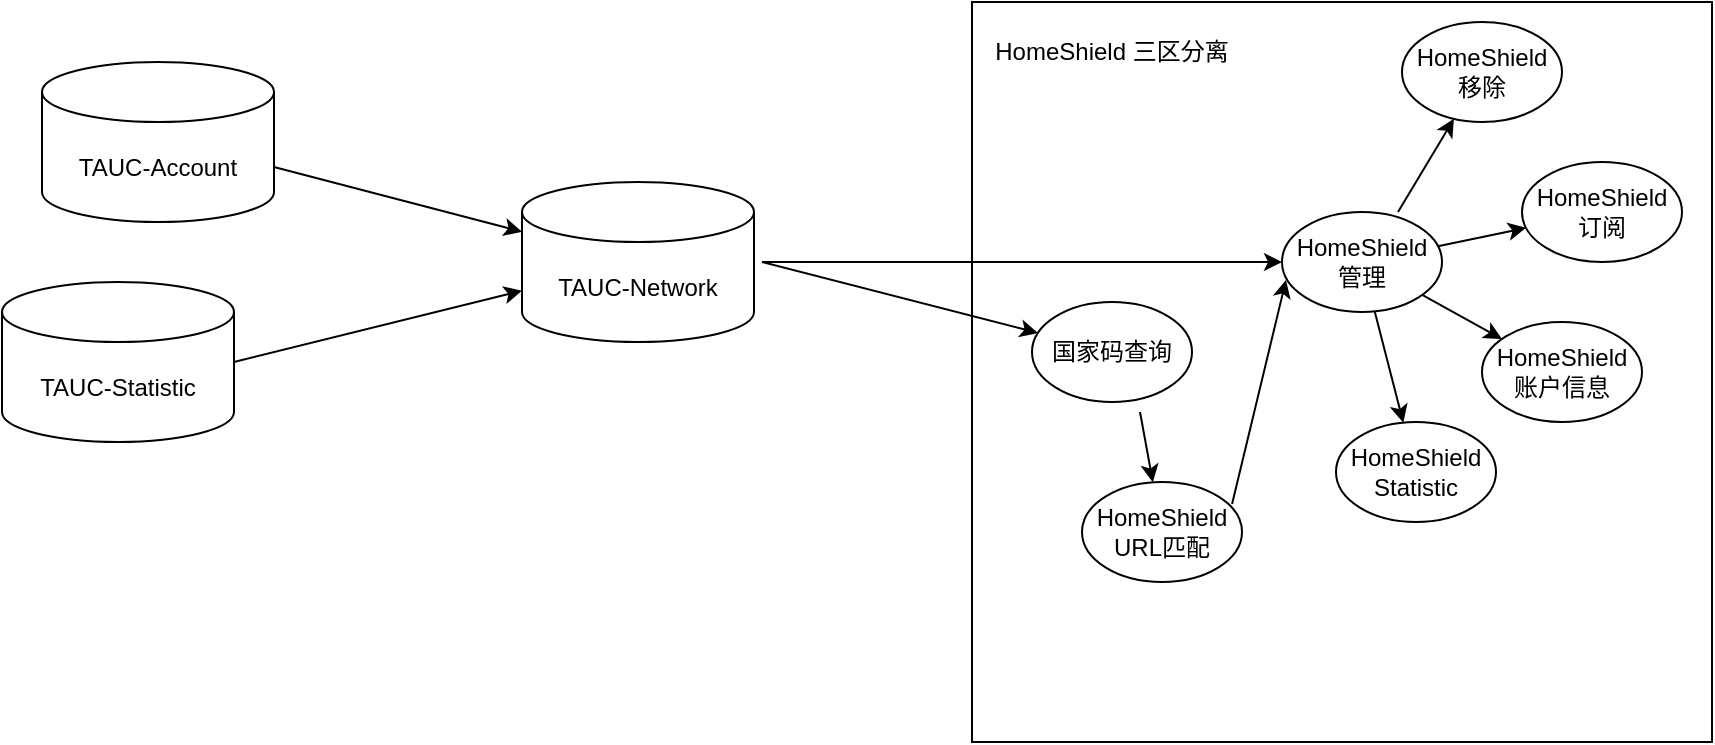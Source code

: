 <mxfile version="21.5.0" type="github">
  <diagram id="C5RBs43oDa-KdzZeNtuy" name="Page-1">
    <mxGraphModel dx="1398" dy="727" grid="1" gridSize="10" guides="1" tooltips="1" connect="1" arrows="1" fold="1" page="1" pageScale="1" pageWidth="827" pageHeight="1169" math="0" shadow="0">
      <root>
        <mxCell id="WIyWlLk6GJQsqaUBKTNV-0" />
        <mxCell id="WIyWlLk6GJQsqaUBKTNV-1" parent="WIyWlLk6GJQsqaUBKTNV-0" />
        <mxCell id="WdN5sWiW3RrCAJHhE6Rf-3" value="TAUC-Account" style="shape=cylinder3;whiteSpace=wrap;html=1;boundedLbl=1;backgroundOutline=1;size=15;" vertex="1" parent="WIyWlLk6GJQsqaUBKTNV-1">
          <mxGeometry x="100" y="250" width="116" height="80" as="geometry" />
        </mxCell>
        <mxCell id="WdN5sWiW3RrCAJHhE6Rf-4" value="TAUC-Statistic" style="shape=cylinder3;whiteSpace=wrap;html=1;boundedLbl=1;backgroundOutline=1;size=15;" vertex="1" parent="WIyWlLk6GJQsqaUBKTNV-1">
          <mxGeometry x="80" y="360" width="116" height="80" as="geometry" />
        </mxCell>
        <mxCell id="WdN5sWiW3RrCAJHhE6Rf-12" value="" style="whiteSpace=wrap;html=1;aspect=fixed;" vertex="1" parent="WIyWlLk6GJQsqaUBKTNV-1">
          <mxGeometry x="565" y="220" width="370" height="370" as="geometry" />
        </mxCell>
        <mxCell id="WdN5sWiW3RrCAJHhE6Rf-13" value="HomeShield 三区分离" style="text;html=1;strokeColor=none;fillColor=none;align=center;verticalAlign=middle;whiteSpace=wrap;rounded=0;" vertex="1" parent="WIyWlLk6GJQsqaUBKTNV-1">
          <mxGeometry x="540" y="230" width="190" height="30" as="geometry" />
        </mxCell>
        <mxCell id="WdN5sWiW3RrCAJHhE6Rf-14" value="TAUC-Network" style="shape=cylinder3;whiteSpace=wrap;html=1;boundedLbl=1;backgroundOutline=1;size=15;" vertex="1" parent="WIyWlLk6GJQsqaUBKTNV-1">
          <mxGeometry x="340" y="310" width="116" height="80" as="geometry" />
        </mxCell>
        <mxCell id="WdN5sWiW3RrCAJHhE6Rf-17" value="" style="endArrow=classic;html=1;rounded=0;exitX=1;exitY=0;exitDx=0;exitDy=52.5;exitPerimeter=0;" edge="1" parent="WIyWlLk6GJQsqaUBKTNV-1" source="WdN5sWiW3RrCAJHhE6Rf-3" target="WdN5sWiW3RrCAJHhE6Rf-14">
          <mxGeometry width="50" height="50" relative="1" as="geometry">
            <mxPoint x="210" y="340" as="sourcePoint" />
            <mxPoint x="260" y="290" as="targetPoint" />
          </mxGeometry>
        </mxCell>
        <mxCell id="WdN5sWiW3RrCAJHhE6Rf-18" value="" style="endArrow=classic;html=1;rounded=0;" edge="1" parent="WIyWlLk6GJQsqaUBKTNV-1" target="WdN5sWiW3RrCAJHhE6Rf-22">
          <mxGeometry width="50" height="50" relative="1" as="geometry">
            <mxPoint x="460" y="350" as="sourcePoint" />
            <mxPoint x="530" y="330" as="targetPoint" />
          </mxGeometry>
        </mxCell>
        <mxCell id="WdN5sWiW3RrCAJHhE6Rf-19" value="" style="endArrow=classic;html=1;rounded=0;exitX=1;exitY=0.5;exitDx=0;exitDy=0;exitPerimeter=0;" edge="1" parent="WIyWlLk6GJQsqaUBKTNV-1" source="WdN5sWiW3RrCAJHhE6Rf-4" target="WdN5sWiW3RrCAJHhE6Rf-14">
          <mxGeometry width="50" height="50" relative="1" as="geometry">
            <mxPoint x="280" y="450" as="sourcePoint" />
            <mxPoint x="330" y="400" as="targetPoint" />
          </mxGeometry>
        </mxCell>
        <mxCell id="WdN5sWiW3RrCAJHhE6Rf-20" value="HomeShield URL匹配" style="ellipse;whiteSpace=wrap;html=1;" vertex="1" parent="WIyWlLk6GJQsqaUBKTNV-1">
          <mxGeometry x="620" y="460" width="80" height="50" as="geometry" />
        </mxCell>
        <mxCell id="WdN5sWiW3RrCAJHhE6Rf-22" value="国家码查询" style="ellipse;whiteSpace=wrap;html=1;" vertex="1" parent="WIyWlLk6GJQsqaUBKTNV-1">
          <mxGeometry x="595" y="370" width="80" height="50" as="geometry" />
        </mxCell>
        <mxCell id="WdN5sWiW3RrCAJHhE6Rf-23" value="HomeShield 管理" style="ellipse;whiteSpace=wrap;html=1;" vertex="1" parent="WIyWlLk6GJQsqaUBKTNV-1">
          <mxGeometry x="720" y="325" width="80" height="50" as="geometry" />
        </mxCell>
        <mxCell id="WdN5sWiW3RrCAJHhE6Rf-24" value="" style="endArrow=classic;html=1;rounded=0;exitX=0.675;exitY=1.1;exitDx=0;exitDy=0;exitPerimeter=0;" edge="1" parent="WIyWlLk6GJQsqaUBKTNV-1" source="WdN5sWiW3RrCAJHhE6Rf-22" target="WdN5sWiW3RrCAJHhE6Rf-20">
          <mxGeometry width="50" height="50" relative="1" as="geometry">
            <mxPoint x="730" y="400" as="sourcePoint" />
            <mxPoint x="780" y="350" as="targetPoint" />
          </mxGeometry>
        </mxCell>
        <mxCell id="WdN5sWiW3RrCAJHhE6Rf-25" value="" style="endArrow=classic;html=1;rounded=0;exitX=0.938;exitY=0.22;exitDx=0;exitDy=0;exitPerimeter=0;entryX=0.025;entryY=0.68;entryDx=0;entryDy=0;entryPerimeter=0;" edge="1" parent="WIyWlLk6GJQsqaUBKTNV-1" source="WdN5sWiW3RrCAJHhE6Rf-20" target="WdN5sWiW3RrCAJHhE6Rf-23">
          <mxGeometry width="50" height="50" relative="1" as="geometry">
            <mxPoint x="700" y="490" as="sourcePoint" />
            <mxPoint x="750" y="440" as="targetPoint" />
          </mxGeometry>
        </mxCell>
        <mxCell id="WdN5sWiW3RrCAJHhE6Rf-26" value="HomeShield 订阅" style="ellipse;whiteSpace=wrap;html=1;" vertex="1" parent="WIyWlLk6GJQsqaUBKTNV-1">
          <mxGeometry x="840" y="300" width="80" height="50" as="geometry" />
        </mxCell>
        <mxCell id="WdN5sWiW3RrCAJHhE6Rf-27" value="HomeShield 账户信息" style="ellipse;whiteSpace=wrap;html=1;" vertex="1" parent="WIyWlLk6GJQsqaUBKTNV-1">
          <mxGeometry x="820" y="380" width="80" height="50" as="geometry" />
        </mxCell>
        <mxCell id="WdN5sWiW3RrCAJHhE6Rf-28" value="HomeShield 移除" style="ellipse;whiteSpace=wrap;html=1;" vertex="1" parent="WIyWlLk6GJQsqaUBKTNV-1">
          <mxGeometry x="780" y="230" width="80" height="50" as="geometry" />
        </mxCell>
        <mxCell id="WdN5sWiW3RrCAJHhE6Rf-32" value="" style="endArrow=classic;html=1;rounded=0;" edge="1" parent="WIyWlLk6GJQsqaUBKTNV-1" target="WdN5sWiW3RrCAJHhE6Rf-23">
          <mxGeometry width="50" height="50" relative="1" as="geometry">
            <mxPoint x="460" y="350" as="sourcePoint" />
            <mxPoint x="440" y="350" as="targetPoint" />
          </mxGeometry>
        </mxCell>
        <mxCell id="WdN5sWiW3RrCAJHhE6Rf-33" value="HomeShield Statistic" style="ellipse;whiteSpace=wrap;html=1;" vertex="1" parent="WIyWlLk6GJQsqaUBKTNV-1">
          <mxGeometry x="747" y="430" width="80" height="50" as="geometry" />
        </mxCell>
        <mxCell id="WdN5sWiW3RrCAJHhE6Rf-35" value="" style="endArrow=classic;html=1;rounded=0;exitX=0.725;exitY=0;exitDx=0;exitDy=0;exitPerimeter=0;" edge="1" parent="WIyWlLk6GJQsqaUBKTNV-1" source="WdN5sWiW3RrCAJHhE6Rf-23" target="WdN5sWiW3RrCAJHhE6Rf-28">
          <mxGeometry width="50" height="50" relative="1" as="geometry">
            <mxPoint x="770" y="330" as="sourcePoint" />
            <mxPoint x="820" y="280" as="targetPoint" />
          </mxGeometry>
        </mxCell>
        <mxCell id="WdN5sWiW3RrCAJHhE6Rf-36" value="" style="endArrow=classic;html=1;rounded=0;" edge="1" parent="WIyWlLk6GJQsqaUBKTNV-1" source="WdN5sWiW3RrCAJHhE6Rf-23" target="WdN5sWiW3RrCAJHhE6Rf-26">
          <mxGeometry width="50" height="50" relative="1" as="geometry">
            <mxPoint x="820" y="340" as="sourcePoint" />
            <mxPoint x="870" y="290" as="targetPoint" />
          </mxGeometry>
        </mxCell>
        <mxCell id="WdN5sWiW3RrCAJHhE6Rf-37" value="" style="endArrow=classic;html=1;rounded=0;" edge="1" parent="WIyWlLk6GJQsqaUBKTNV-1" source="WdN5sWiW3RrCAJHhE6Rf-23" target="WdN5sWiW3RrCAJHhE6Rf-27">
          <mxGeometry width="50" height="50" relative="1" as="geometry">
            <mxPoint x="808" y="352" as="sourcePoint" />
            <mxPoint x="852" y="343" as="targetPoint" />
          </mxGeometry>
        </mxCell>
        <mxCell id="WdN5sWiW3RrCAJHhE6Rf-38" value="" style="endArrow=classic;html=1;rounded=0;" edge="1" parent="WIyWlLk6GJQsqaUBKTNV-1" source="WdN5sWiW3RrCAJHhE6Rf-23" target="WdN5sWiW3RrCAJHhE6Rf-33">
          <mxGeometry width="50" height="50" relative="1" as="geometry">
            <mxPoint x="818" y="362" as="sourcePoint" />
            <mxPoint x="862" y="353" as="targetPoint" />
          </mxGeometry>
        </mxCell>
      </root>
    </mxGraphModel>
  </diagram>
</mxfile>
